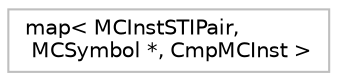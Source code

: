 digraph "Graphical Class Hierarchy"
{
 // LATEX_PDF_SIZE
  bgcolor="transparent";
  edge [fontname="Helvetica",fontsize="10",labelfontname="Helvetica",labelfontsize="10"];
  node [fontname="Helvetica",fontsize="10",shape=record];
  rankdir="LR";
  Node0 [label="map\< MCInstSTIPair,\l MCSymbol *, CmpMCInst \>",height=0.2,width=0.4,color="grey75",tooltip=" "];
}
